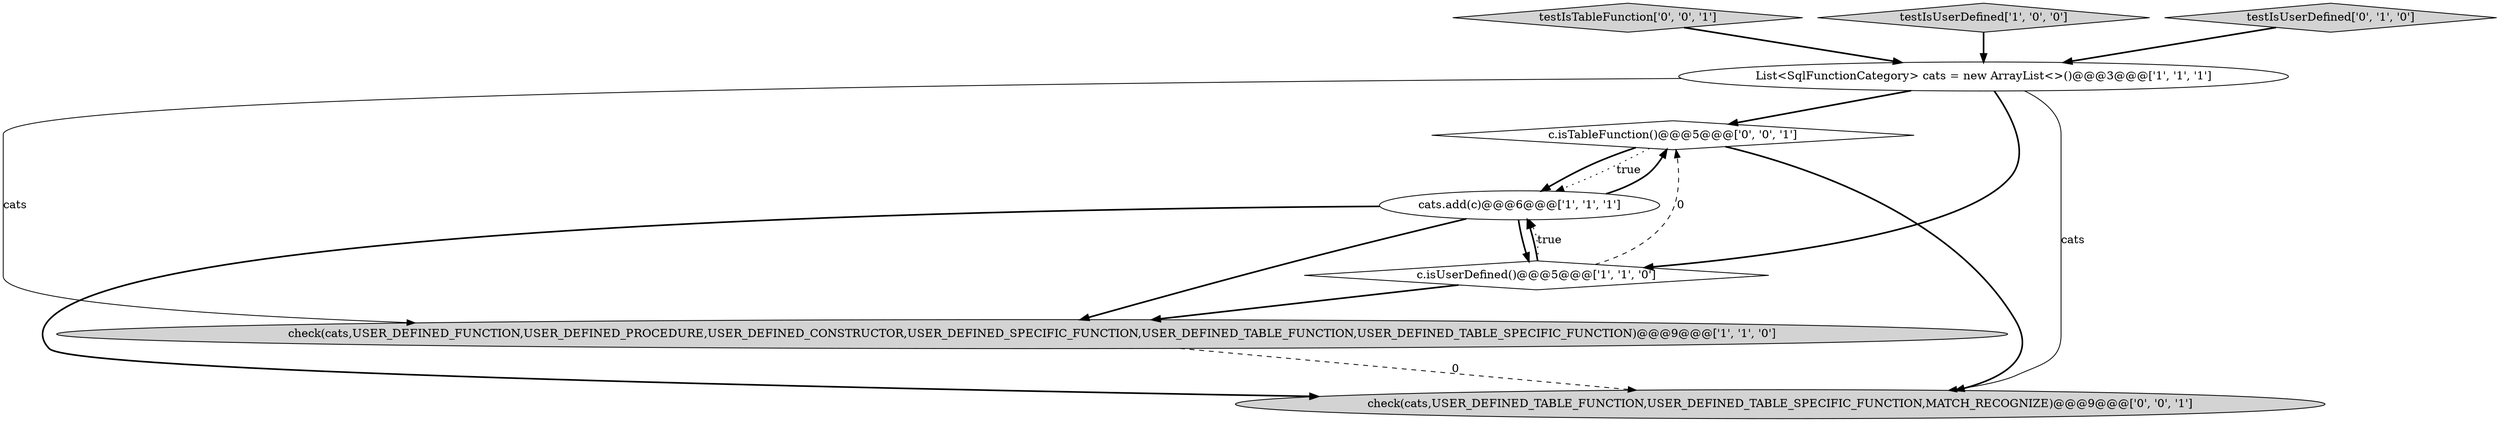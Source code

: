 digraph {
3 [style = filled, label = "check(cats,USER_DEFINED_FUNCTION,USER_DEFINED_PROCEDURE,USER_DEFINED_CONSTRUCTOR,USER_DEFINED_SPECIFIC_FUNCTION,USER_DEFINED_TABLE_FUNCTION,USER_DEFINED_TABLE_SPECIFIC_FUNCTION)@@@9@@@['1', '1', '0']", fillcolor = lightgray, shape = ellipse image = "AAA0AAABBB1BBB"];
8 [style = filled, label = "c.isTableFunction()@@@5@@@['0', '0', '1']", fillcolor = white, shape = diamond image = "AAA0AAABBB3BBB"];
0 [style = filled, label = "c.isUserDefined()@@@5@@@['1', '1', '0']", fillcolor = white, shape = diamond image = "AAA0AAABBB1BBB"];
7 [style = filled, label = "testIsTableFunction['0', '0', '1']", fillcolor = lightgray, shape = diamond image = "AAA0AAABBB3BBB"];
4 [style = filled, label = "testIsUserDefined['1', '0', '0']", fillcolor = lightgray, shape = diamond image = "AAA0AAABBB1BBB"];
5 [style = filled, label = "testIsUserDefined['0', '1', '0']", fillcolor = lightgray, shape = diamond image = "AAA0AAABBB2BBB"];
6 [style = filled, label = "check(cats,USER_DEFINED_TABLE_FUNCTION,USER_DEFINED_TABLE_SPECIFIC_FUNCTION,MATCH_RECOGNIZE)@@@9@@@['0', '0', '1']", fillcolor = lightgray, shape = ellipse image = "AAA0AAABBB3BBB"];
1 [style = filled, label = "List<SqlFunctionCategory> cats = new ArrayList<>()@@@3@@@['1', '1', '1']", fillcolor = white, shape = ellipse image = "AAA0AAABBB1BBB"];
2 [style = filled, label = "cats.add(c)@@@6@@@['1', '1', '1']", fillcolor = white, shape = ellipse image = "AAA0AAABBB1BBB"];
0->3 [style = bold, label=""];
1->3 [style = solid, label="cats"];
1->6 [style = solid, label="cats"];
5->1 [style = bold, label=""];
0->8 [style = dashed, label="0"];
4->1 [style = bold, label=""];
2->0 [style = bold, label=""];
8->6 [style = bold, label=""];
7->1 [style = bold, label=""];
1->0 [style = bold, label=""];
1->8 [style = bold, label=""];
0->2 [style = dotted, label="true"];
3->6 [style = dashed, label="0"];
8->2 [style = bold, label=""];
2->6 [style = bold, label=""];
8->2 [style = dotted, label="true"];
2->3 [style = bold, label=""];
2->8 [style = bold, label=""];
0->2 [style = bold, label=""];
}
